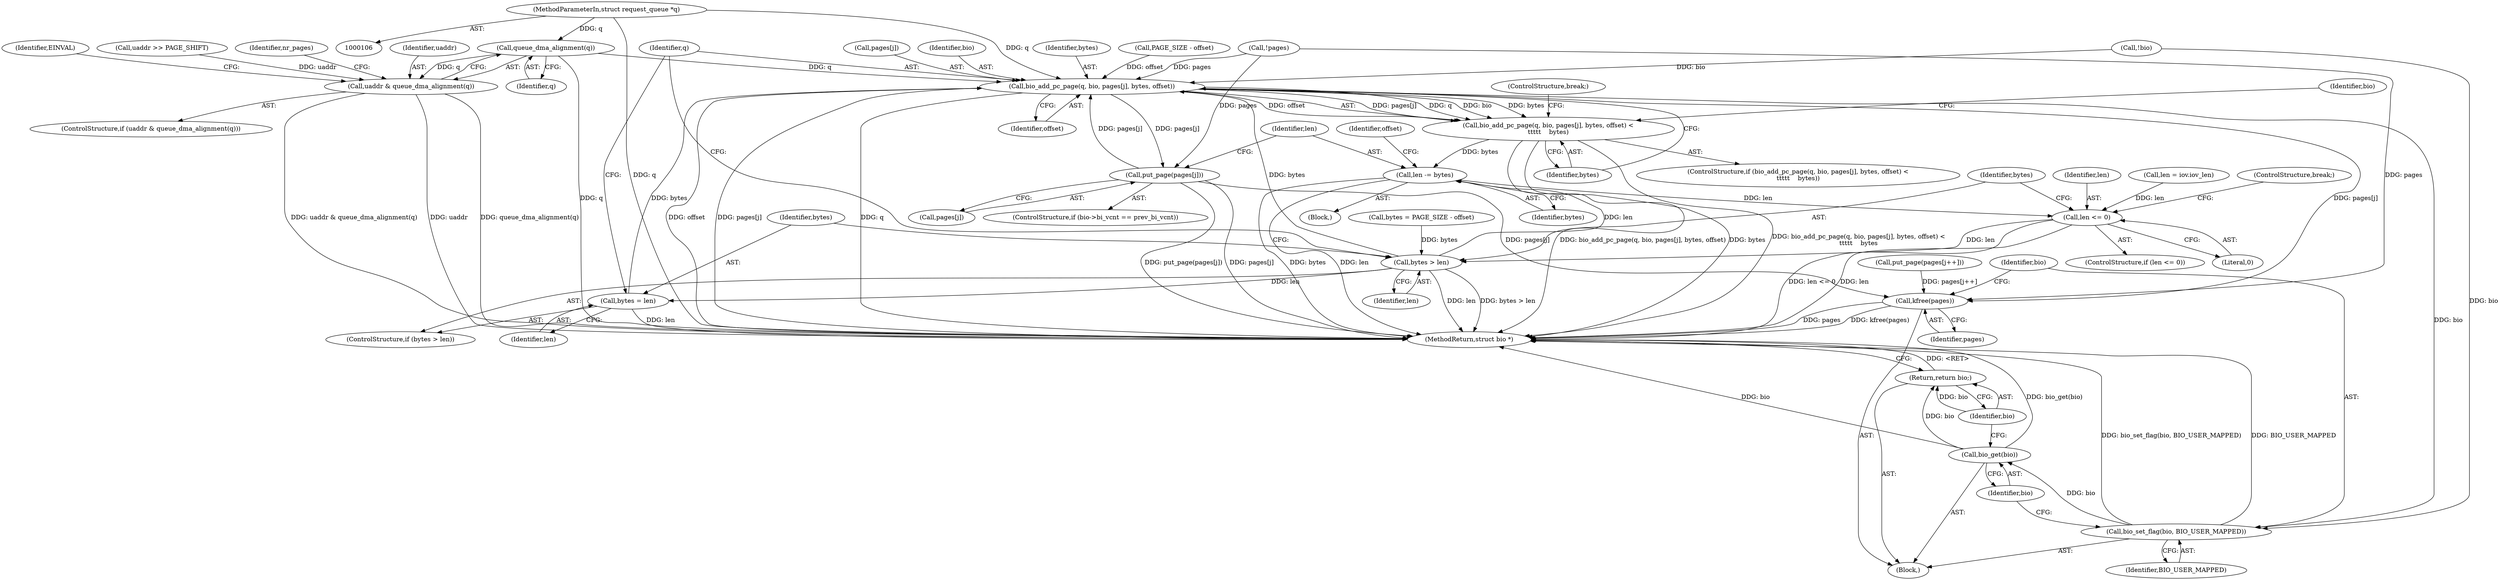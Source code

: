 digraph "0_linux_2b04e8f6bbb196cab4b232af0f8d48ff2c7a8058@pointer" {
"1000107" [label="(MethodParameterIn,struct request_queue *q)"];
"1000175" [label="(Call,queue_dma_alignment(q))"];
"1000173" [label="(Call,uaddr & queue_dma_alignment(q))"];
"1000326" [label="(Call,bio_add_pc_page(q, bio, pages[j], bytes, offset))"];
"1000325" [label="(Call,bio_add_pc_page(q, bio, pages[j], bytes, offset) <\n\t\t\t\t\t    bytes)"];
"1000346" [label="(Call,len -= bytes)"];
"1000313" [label="(Call,len <= 0)"];
"1000318" [label="(Call,bytes > len)"];
"1000321" [label="(Call,bytes = len)"];
"1000342" [label="(Call,put_page(pages[j]))"];
"1000364" [label="(Call,kfree(pages))"];
"1000366" [label="(Call,bio_set_flag(bio, BIO_USER_MAPPED))"];
"1000369" [label="(Call,bio_get(bio))"];
"1000371" [label="(Return,return bio;)"];
"1000327" [label="(Identifier,q)"];
"1000348" [label="(Identifier,bytes)"];
"1000325" [label="(Call,bio_add_pc_page(q, bio, pages[j], bytes, offset) <\n\t\t\t\t\t    bytes)"];
"1000326" [label="(Call,bio_add_pc_page(q, bio, pages[j], bytes, offset))"];
"1000175" [label="(Call,queue_dma_alignment(q))"];
"1000370" [label="(Identifier,bio)"];
"1000321" [label="(Call,bytes = len)"];
"1000315" [label="(Literal,0)"];
"1000316" [label="(ControlStructure,break;)"];
"1000319" [label="(Identifier,bytes)"];
"1000314" [label="(Identifier,len)"];
"1000334" [label="(Identifier,bytes)"];
"1000335" [label="(ControlStructure,break;)"];
"1000367" [label="(Identifier,bio)"];
"1000212" [label="(Call,!pages)"];
"1000194" [label="(Call,!bio)"];
"1000371" [label="(Return,return bio;)"];
"1000372" [label="(Identifier,bio)"];
"1000332" [label="(Identifier,bytes)"];
"1000180" [label="(Identifier,EINVAL)"];
"1000303" [label="(Call,PAGE_SIZE - offset)"];
"1000225" [label="(Call,len = iov.iov_len)"];
"1000301" [label="(Call,bytes = PAGE_SIZE - offset)"];
"1000323" [label="(Identifier,len)"];
"1000110" [label="(Block,)"];
"1000369" [label="(Call,bio_get(bio))"];
"1000359" [label="(Call,put_page(pages[j++]))"];
"1000156" [label="(Call,uaddr >> PAGE_SHIFT)"];
"1000324" [label="(ControlStructure,if (bio_add_pc_page(q, bio, pages[j], bytes, offset) <\n\t\t\t\t\t    bytes))"];
"1000346" [label="(Call,len -= bytes)"];
"1000312" [label="(ControlStructure,if (len <= 0))"];
"1000299" [label="(Block,)"];
"1000320" [label="(Identifier,len)"];
"1000183" [label="(Identifier,nr_pages)"];
"1000402" [label="(MethodReturn,struct bio *)"];
"1000107" [label="(MethodParameterIn,struct request_queue *q)"];
"1000322" [label="(Identifier,bytes)"];
"1000347" [label="(Identifier,len)"];
"1000329" [label="(Call,pages[j])"];
"1000350" [label="(Identifier,offset)"];
"1000365" [label="(Identifier,pages)"];
"1000176" [label="(Identifier,q)"];
"1000368" [label="(Identifier,BIO_USER_MAPPED)"];
"1000343" [label="(Call,pages[j])"];
"1000174" [label="(Identifier,uaddr)"];
"1000313" [label="(Call,len <= 0)"];
"1000173" [label="(Call,uaddr & queue_dma_alignment(q))"];
"1000333" [label="(Identifier,offset)"];
"1000317" [label="(ControlStructure,if (bytes > len))"];
"1000339" [label="(Identifier,bio)"];
"1000336" [label="(ControlStructure,if (bio->bi_vcnt == prev_bi_vcnt))"];
"1000172" [label="(ControlStructure,if (uaddr & queue_dma_alignment(q)))"];
"1000328" [label="(Identifier,bio)"];
"1000342" [label="(Call,put_page(pages[j]))"];
"1000366" [label="(Call,bio_set_flag(bio, BIO_USER_MAPPED))"];
"1000318" [label="(Call,bytes > len)"];
"1000364" [label="(Call,kfree(pages))"];
"1000107" -> "1000106"  [label="AST: "];
"1000107" -> "1000402"  [label="DDG: q"];
"1000107" -> "1000175"  [label="DDG: q"];
"1000107" -> "1000326"  [label="DDG: q"];
"1000175" -> "1000173"  [label="AST: "];
"1000175" -> "1000176"  [label="CFG: "];
"1000176" -> "1000175"  [label="AST: "];
"1000173" -> "1000175"  [label="CFG: "];
"1000175" -> "1000402"  [label="DDG: q"];
"1000175" -> "1000173"  [label="DDG: q"];
"1000175" -> "1000326"  [label="DDG: q"];
"1000173" -> "1000172"  [label="AST: "];
"1000174" -> "1000173"  [label="AST: "];
"1000180" -> "1000173"  [label="CFG: "];
"1000183" -> "1000173"  [label="CFG: "];
"1000173" -> "1000402"  [label="DDG: uaddr & queue_dma_alignment(q)"];
"1000173" -> "1000402"  [label="DDG: uaddr"];
"1000173" -> "1000402"  [label="DDG: queue_dma_alignment(q)"];
"1000156" -> "1000173"  [label="DDG: uaddr"];
"1000326" -> "1000325"  [label="AST: "];
"1000326" -> "1000333"  [label="CFG: "];
"1000327" -> "1000326"  [label="AST: "];
"1000328" -> "1000326"  [label="AST: "];
"1000329" -> "1000326"  [label="AST: "];
"1000332" -> "1000326"  [label="AST: "];
"1000333" -> "1000326"  [label="AST: "];
"1000334" -> "1000326"  [label="CFG: "];
"1000326" -> "1000402"  [label="DDG: offset"];
"1000326" -> "1000402"  [label="DDG: pages[j]"];
"1000326" -> "1000402"  [label="DDG: q"];
"1000326" -> "1000325"  [label="DDG: pages[j]"];
"1000326" -> "1000325"  [label="DDG: q"];
"1000326" -> "1000325"  [label="DDG: bio"];
"1000326" -> "1000325"  [label="DDG: bytes"];
"1000326" -> "1000325"  [label="DDG: offset"];
"1000194" -> "1000326"  [label="DDG: bio"];
"1000342" -> "1000326"  [label="DDG: pages[j]"];
"1000212" -> "1000326"  [label="DDG: pages"];
"1000318" -> "1000326"  [label="DDG: bytes"];
"1000321" -> "1000326"  [label="DDG: bytes"];
"1000303" -> "1000326"  [label="DDG: offset"];
"1000326" -> "1000342"  [label="DDG: pages[j]"];
"1000326" -> "1000364"  [label="DDG: pages[j]"];
"1000326" -> "1000366"  [label="DDG: bio"];
"1000325" -> "1000324"  [label="AST: "];
"1000325" -> "1000334"  [label="CFG: "];
"1000334" -> "1000325"  [label="AST: "];
"1000335" -> "1000325"  [label="CFG: "];
"1000339" -> "1000325"  [label="CFG: "];
"1000325" -> "1000402"  [label="DDG: bio_add_pc_page(q, bio, pages[j], bytes, offset)"];
"1000325" -> "1000402"  [label="DDG: bytes"];
"1000325" -> "1000402"  [label="DDG: bio_add_pc_page(q, bio, pages[j], bytes, offset) <\n\t\t\t\t\t    bytes"];
"1000325" -> "1000346"  [label="DDG: bytes"];
"1000346" -> "1000299"  [label="AST: "];
"1000346" -> "1000348"  [label="CFG: "];
"1000347" -> "1000346"  [label="AST: "];
"1000348" -> "1000346"  [label="AST: "];
"1000350" -> "1000346"  [label="CFG: "];
"1000346" -> "1000402"  [label="DDG: bytes"];
"1000346" -> "1000402"  [label="DDG: len"];
"1000346" -> "1000313"  [label="DDG: len"];
"1000318" -> "1000346"  [label="DDG: len"];
"1000313" -> "1000312"  [label="AST: "];
"1000313" -> "1000315"  [label="CFG: "];
"1000314" -> "1000313"  [label="AST: "];
"1000315" -> "1000313"  [label="AST: "];
"1000316" -> "1000313"  [label="CFG: "];
"1000319" -> "1000313"  [label="CFG: "];
"1000313" -> "1000402"  [label="DDG: len <= 0"];
"1000313" -> "1000402"  [label="DDG: len"];
"1000225" -> "1000313"  [label="DDG: len"];
"1000313" -> "1000318"  [label="DDG: len"];
"1000318" -> "1000317"  [label="AST: "];
"1000318" -> "1000320"  [label="CFG: "];
"1000319" -> "1000318"  [label="AST: "];
"1000320" -> "1000318"  [label="AST: "];
"1000322" -> "1000318"  [label="CFG: "];
"1000327" -> "1000318"  [label="CFG: "];
"1000318" -> "1000402"  [label="DDG: bytes > len"];
"1000318" -> "1000402"  [label="DDG: len"];
"1000301" -> "1000318"  [label="DDG: bytes"];
"1000318" -> "1000321"  [label="DDG: len"];
"1000321" -> "1000317"  [label="AST: "];
"1000321" -> "1000323"  [label="CFG: "];
"1000322" -> "1000321"  [label="AST: "];
"1000323" -> "1000321"  [label="AST: "];
"1000327" -> "1000321"  [label="CFG: "];
"1000321" -> "1000402"  [label="DDG: len"];
"1000342" -> "1000336"  [label="AST: "];
"1000342" -> "1000343"  [label="CFG: "];
"1000343" -> "1000342"  [label="AST: "];
"1000347" -> "1000342"  [label="CFG: "];
"1000342" -> "1000402"  [label="DDG: pages[j]"];
"1000342" -> "1000402"  [label="DDG: put_page(pages[j])"];
"1000212" -> "1000342"  [label="DDG: pages"];
"1000342" -> "1000364"  [label="DDG: pages[j]"];
"1000364" -> "1000110"  [label="AST: "];
"1000364" -> "1000365"  [label="CFG: "];
"1000365" -> "1000364"  [label="AST: "];
"1000367" -> "1000364"  [label="CFG: "];
"1000364" -> "1000402"  [label="DDG: pages"];
"1000364" -> "1000402"  [label="DDG: kfree(pages)"];
"1000359" -> "1000364"  [label="DDG: pages[j++]"];
"1000212" -> "1000364"  [label="DDG: pages"];
"1000366" -> "1000110"  [label="AST: "];
"1000366" -> "1000368"  [label="CFG: "];
"1000367" -> "1000366"  [label="AST: "];
"1000368" -> "1000366"  [label="AST: "];
"1000370" -> "1000366"  [label="CFG: "];
"1000366" -> "1000402"  [label="DDG: BIO_USER_MAPPED"];
"1000366" -> "1000402"  [label="DDG: bio_set_flag(bio, BIO_USER_MAPPED)"];
"1000194" -> "1000366"  [label="DDG: bio"];
"1000366" -> "1000369"  [label="DDG: bio"];
"1000369" -> "1000110"  [label="AST: "];
"1000369" -> "1000370"  [label="CFG: "];
"1000370" -> "1000369"  [label="AST: "];
"1000372" -> "1000369"  [label="CFG: "];
"1000369" -> "1000402"  [label="DDG: bio_get(bio)"];
"1000369" -> "1000402"  [label="DDG: bio"];
"1000369" -> "1000371"  [label="DDG: bio"];
"1000371" -> "1000110"  [label="AST: "];
"1000371" -> "1000372"  [label="CFG: "];
"1000372" -> "1000371"  [label="AST: "];
"1000402" -> "1000371"  [label="CFG: "];
"1000371" -> "1000402"  [label="DDG: <RET>"];
"1000372" -> "1000371"  [label="DDG: bio"];
}
